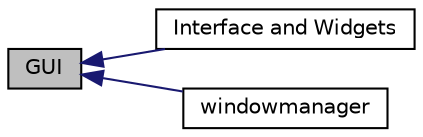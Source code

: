 digraph structs
{
  edge [fontname="Helvetica",fontsize="10",labelfontname="Helvetica",labelfontsize="10"];
  node [fontname="Helvetica",fontsize="10",shape=record];
  rankdir=LR;
  Node0 [label="GUI",height=0.2,width=0.4,color="black", fillcolor="grey75", style="filled" fontcolor="black"];
  Node2 [label="Interface and Widgets",height=0.2,width=0.4,color="black", fillcolor="white", style="filled",URL="$db/d14/group__editorui.html"];
  Node1 [label="windowmanager",height=0.2,width=0.4,color="black", fillcolor="white", style="filled",URL="$d7/daa/group__wm.html"];
  Node0->Node1 [shape=plaintext, color="midnightblue", dir="back", style="solid"];
  Node0->Node2 [shape=plaintext, color="midnightblue", dir="back", style="solid"];
}
